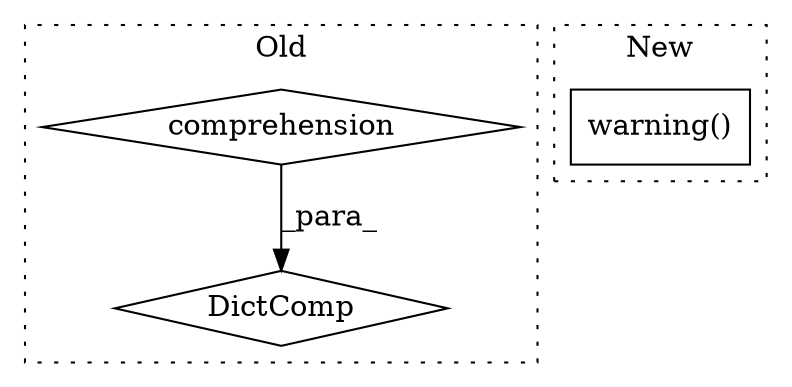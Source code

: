 digraph G {
subgraph cluster0 {
1 [label="DictComp" a="84" s="2633" l="180" shape="diamond"];
3 [label="comprehension" a="45" s="2776" l="3" shape="diamond"];
label = "Old";
style="dotted";
}
subgraph cluster1 {
2 [label="warning()" a="75" s="3015,3114" l="45,18" shape="box"];
label = "New";
style="dotted";
}
3 -> 1 [label="_para_"];
}
